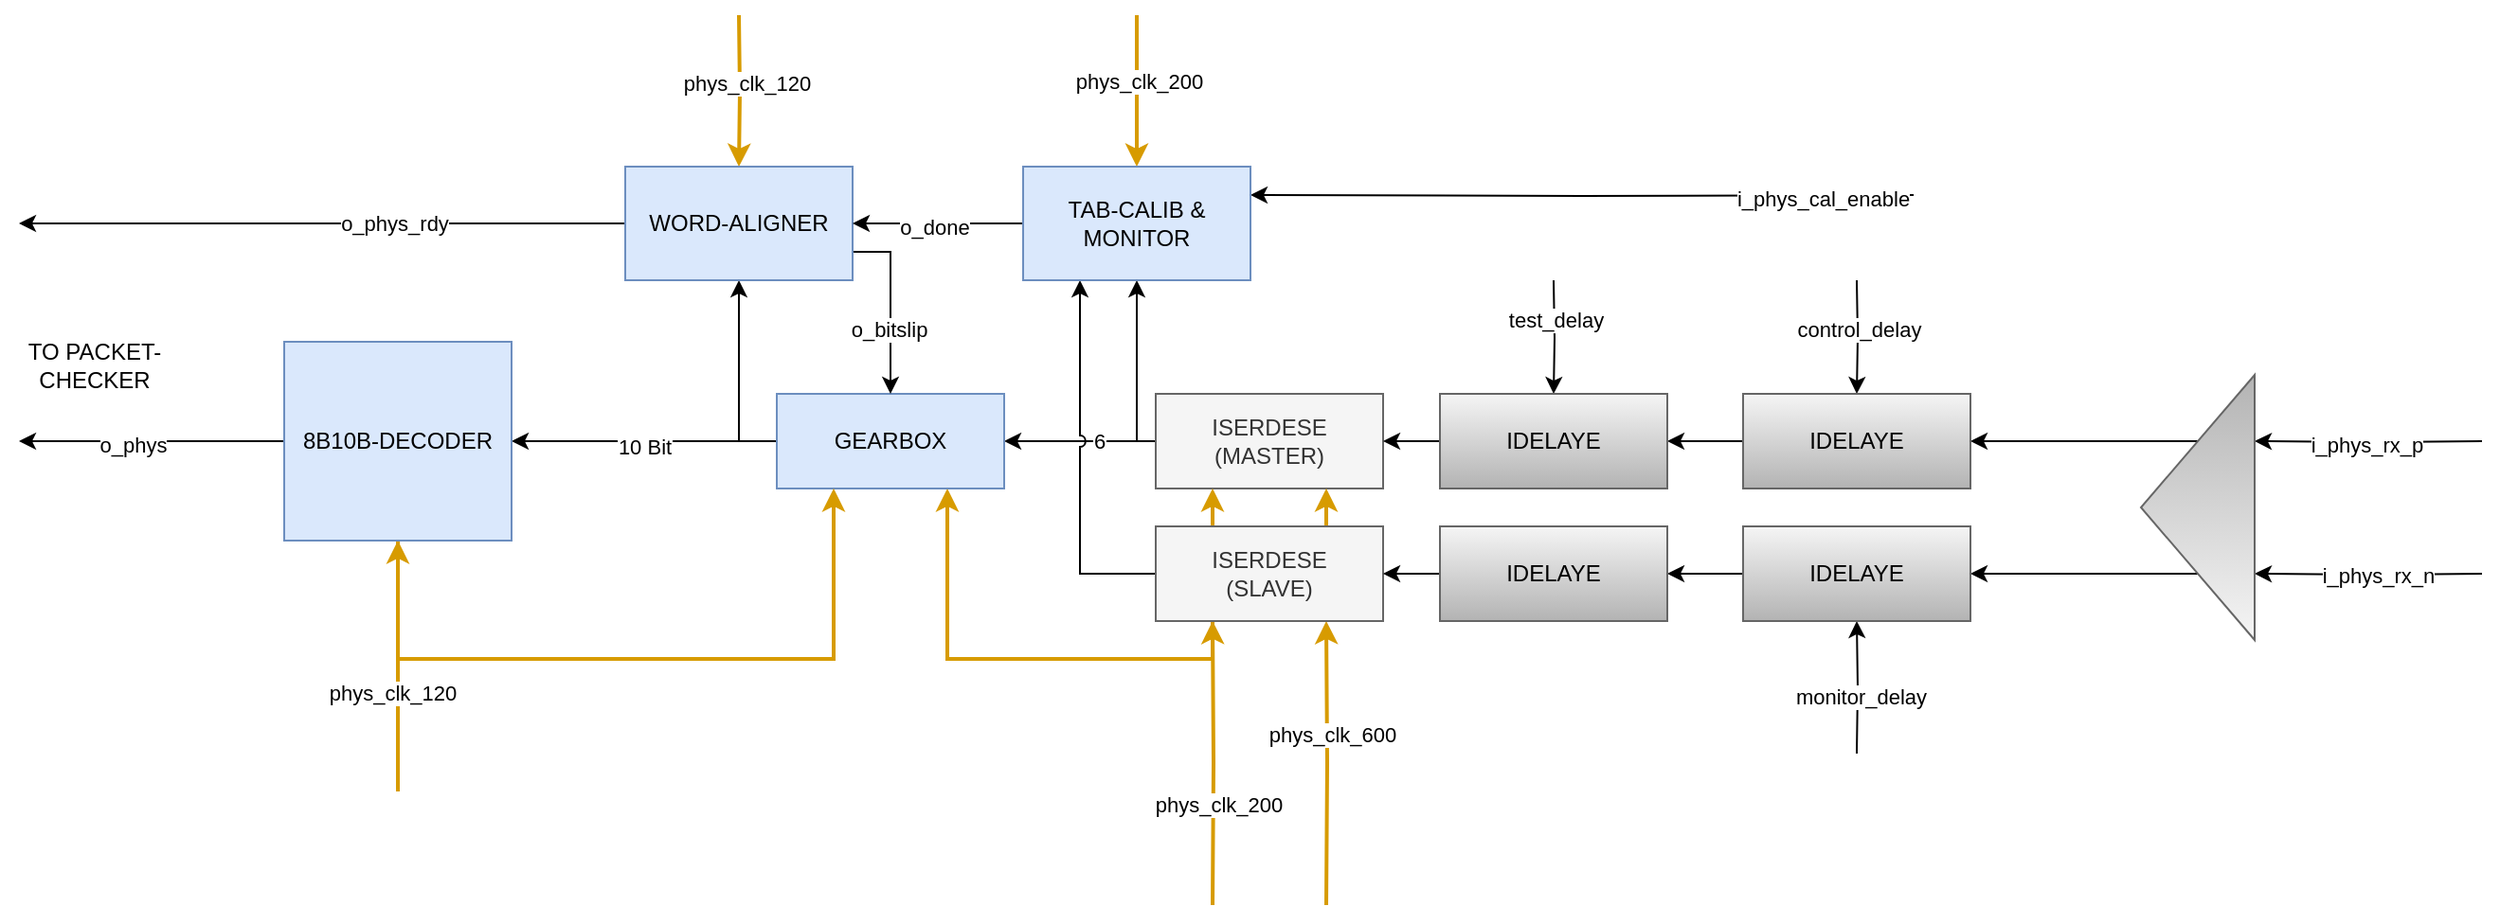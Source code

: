 <mxfile version="24.7.14">
  <diagram name="Page-1" id="dQPBUcdplbM4W3sZB_dt">
    <mxGraphModel dx="1434" dy="772" grid="1" gridSize="10" guides="1" tooltips="1" connect="1" arrows="1" fold="1" page="1" pageScale="1" pageWidth="1654" pageHeight="1169" math="0" shadow="0">
      <root>
        <mxCell id="0" />
        <mxCell id="1" parent="0" />
        <mxCell id="L4a5WxXeyXyCJoMLSGAY-7" style="edgeStyle=orthogonalEdgeStyle;rounded=0;orthogonalLoop=1;jettySize=auto;html=1;exitX=0.5;exitY=1;exitDx=0;exitDy=0;entryX=1;entryY=0.5;entryDx=0;entryDy=0;" parent="1" source="L4a5WxXeyXyCJoMLSGAY-1" target="L4a5WxXeyXyCJoMLSGAY-4" edge="1">
          <mxGeometry relative="1" as="geometry" />
        </mxCell>
        <mxCell id="L4a5WxXeyXyCJoMLSGAY-8" style="edgeStyle=orthogonalEdgeStyle;rounded=0;orthogonalLoop=1;jettySize=auto;html=1;exitX=0.5;exitY=0;exitDx=0;exitDy=0;entryX=1;entryY=0.5;entryDx=0;entryDy=0;" parent="1" source="L4a5WxXeyXyCJoMLSGAY-1" target="L4a5WxXeyXyCJoMLSGAY-6" edge="1">
          <mxGeometry relative="1" as="geometry" />
        </mxCell>
        <mxCell id="L4a5WxXeyXyCJoMLSGAY-9" style="edgeStyle=orthogonalEdgeStyle;rounded=0;orthogonalLoop=1;jettySize=auto;html=1;exitX=0;exitY=0.25;exitDx=0;exitDy=0;entryX=0;entryY=0.25;entryDx=0;entryDy=0;" parent="1" target="L4a5WxXeyXyCJoMLSGAY-1" edge="1">
          <mxGeometry relative="1" as="geometry">
            <mxPoint x="1330" y="335" as="sourcePoint" />
          </mxGeometry>
        </mxCell>
        <mxCell id="L4a5WxXeyXyCJoMLSGAY-21" value="i_phys_rx_n" style="edgeLabel;html=1;align=center;verticalAlign=middle;resizable=0;points=[];" parent="L4a5WxXeyXyCJoMLSGAY-9" vertex="1" connectable="0">
          <mxGeometry x="-0.087" relative="1" as="geometry">
            <mxPoint as="offset" />
          </mxGeometry>
        </mxCell>
        <mxCell id="L4a5WxXeyXyCJoMLSGAY-10" style="edgeStyle=orthogonalEdgeStyle;rounded=0;orthogonalLoop=1;jettySize=auto;html=1;exitX=0;exitY=0.75;exitDx=0;exitDy=0;entryX=0;entryY=0.75;entryDx=0;entryDy=0;" parent="1" target="L4a5WxXeyXyCJoMLSGAY-1" edge="1">
          <mxGeometry relative="1" as="geometry">
            <mxPoint x="1330" y="265" as="sourcePoint" />
          </mxGeometry>
        </mxCell>
        <mxCell id="L4a5WxXeyXyCJoMLSGAY-20" value="i_phys_rx_p" style="edgeLabel;html=1;align=center;verticalAlign=middle;resizable=0;points=[];" parent="L4a5WxXeyXyCJoMLSGAY-10" vertex="1" connectable="0">
          <mxGeometry x="-0.004" y="2" relative="1" as="geometry">
            <mxPoint x="1" y="1" as="offset" />
          </mxGeometry>
        </mxCell>
        <mxCell id="L4a5WxXeyXyCJoMLSGAY-1" value="" style="triangle;whiteSpace=wrap;html=1;rotation=-180;fillColor=#f5f5f5;gradientColor=#b3b3b3;strokeColor=#666666;" parent="1" vertex="1">
          <mxGeometry x="1150" y="230" width="60" height="140" as="geometry" />
        </mxCell>
        <mxCell id="PCBZoRMLWAjel4Z2q-Dw-3" style="edgeStyle=orthogonalEdgeStyle;rounded=0;orthogonalLoop=1;jettySize=auto;html=1;" parent="1" source="L4a5WxXeyXyCJoMLSGAY-4" target="PCBZoRMLWAjel4Z2q-Dw-1" edge="1">
          <mxGeometry relative="1" as="geometry" />
        </mxCell>
        <mxCell id="Ac0lbv0RoUKvkPDVijJz-5" style="edgeStyle=orthogonalEdgeStyle;rounded=0;orthogonalLoop=1;jettySize=auto;html=1;" edge="1" parent="1" target="L4a5WxXeyXyCJoMLSGAY-4">
          <mxGeometry relative="1" as="geometry">
            <mxPoint x="1000" y="180" as="sourcePoint" />
          </mxGeometry>
        </mxCell>
        <mxCell id="Ac0lbv0RoUKvkPDVijJz-6" value="control_delay" style="edgeLabel;html=1;align=center;verticalAlign=middle;resizable=0;points=[];" vertex="1" connectable="0" parent="Ac0lbv0RoUKvkPDVijJz-5">
          <mxGeometry x="-0.141" relative="1" as="geometry">
            <mxPoint as="offset" />
          </mxGeometry>
        </mxCell>
        <mxCell id="L4a5WxXeyXyCJoMLSGAY-4" value="IDELAYE" style="rounded=0;whiteSpace=wrap;html=1;fillColor=#f5f5f5;gradientColor=#b3b3b3;strokeColor=#666666;" parent="1" vertex="1">
          <mxGeometry x="940" y="240" width="120" height="50" as="geometry" />
        </mxCell>
        <mxCell id="PCBZoRMLWAjel4Z2q-Dw-4" style="edgeStyle=orthogonalEdgeStyle;rounded=0;orthogonalLoop=1;jettySize=auto;html=1;entryX=1;entryY=0.5;entryDx=0;entryDy=0;" parent="1" source="L4a5WxXeyXyCJoMLSGAY-6" target="PCBZoRMLWAjel4Z2q-Dw-2" edge="1">
          <mxGeometry relative="1" as="geometry" />
        </mxCell>
        <mxCell id="Ac0lbv0RoUKvkPDVijJz-7" style="edgeStyle=orthogonalEdgeStyle;rounded=0;orthogonalLoop=1;jettySize=auto;html=1;" edge="1" parent="1" target="L4a5WxXeyXyCJoMLSGAY-6">
          <mxGeometry relative="1" as="geometry">
            <mxPoint x="1000" y="430" as="sourcePoint" />
          </mxGeometry>
        </mxCell>
        <mxCell id="Ac0lbv0RoUKvkPDVijJz-8" value="monitor_delay" style="edgeLabel;html=1;align=center;verticalAlign=middle;resizable=0;points=[];" vertex="1" connectable="0" parent="Ac0lbv0RoUKvkPDVijJz-7">
          <mxGeometry x="-0.149" y="-1" relative="1" as="geometry">
            <mxPoint as="offset" />
          </mxGeometry>
        </mxCell>
        <mxCell id="L4a5WxXeyXyCJoMLSGAY-6" value="IDELAYE" style="rounded=0;whiteSpace=wrap;html=1;fillColor=#f5f5f5;gradientColor=#b3b3b3;strokeColor=#666666;" parent="1" vertex="1">
          <mxGeometry x="940" y="310" width="120" height="50" as="geometry" />
        </mxCell>
        <mxCell id="L4a5WxXeyXyCJoMLSGAY-17" style="edgeStyle=orthogonalEdgeStyle;rounded=0;orthogonalLoop=1;jettySize=auto;html=1;entryX=1;entryY=0.5;entryDx=0;entryDy=0;" parent="1" source="L4a5WxXeyXyCJoMLSGAY-12" target="L4a5WxXeyXyCJoMLSGAY-16" edge="1">
          <mxGeometry relative="1" as="geometry" />
        </mxCell>
        <mxCell id="L4a5WxXeyXyCJoMLSGAY-18" value="6" style="edgeLabel;html=1;align=center;verticalAlign=middle;resizable=0;points=[];" parent="L4a5WxXeyXyCJoMLSGAY-17" vertex="1" connectable="0">
          <mxGeometry x="-0.05" y="2" relative="1" as="geometry">
            <mxPoint x="8" y="-2" as="offset" />
          </mxGeometry>
        </mxCell>
        <mxCell id="L4a5WxXeyXyCJoMLSGAY-52" style="edgeStyle=orthogonalEdgeStyle;rounded=0;orthogonalLoop=1;jettySize=auto;html=1;" parent="1" source="L4a5WxXeyXyCJoMLSGAY-12" target="L4a5WxXeyXyCJoMLSGAY-31" edge="1">
          <mxGeometry relative="1" as="geometry">
            <Array as="points">
              <mxPoint x="620" y="265" />
            </Array>
          </mxGeometry>
        </mxCell>
        <mxCell id="L4a5WxXeyXyCJoMLSGAY-12" value="ISERDESE&lt;div&gt;(MASTER)&lt;/div&gt;" style="rounded=0;whiteSpace=wrap;html=1;fillColor=#f5f5f5;fontColor=#333333;strokeColor=#666666;" parent="1" vertex="1">
          <mxGeometry x="630" y="240" width="120" height="50" as="geometry" />
        </mxCell>
        <mxCell id="L4a5WxXeyXyCJoMLSGAY-40" style="edgeStyle=orthogonalEdgeStyle;rounded=0;orthogonalLoop=1;jettySize=auto;html=1;exitX=0.25;exitY=0;exitDx=0;exitDy=0;entryX=0.25;entryY=1;entryDx=0;entryDy=0;fillColor=#ffe6cc;strokeColor=#d79b00;strokeWidth=2;" parent="1" source="L4a5WxXeyXyCJoMLSGAY-14" target="L4a5WxXeyXyCJoMLSGAY-12" edge="1">
          <mxGeometry relative="1" as="geometry" />
        </mxCell>
        <mxCell id="L4a5WxXeyXyCJoMLSGAY-41" style="edgeStyle=orthogonalEdgeStyle;rounded=0;orthogonalLoop=1;jettySize=auto;html=1;exitX=0.75;exitY=0;exitDx=0;exitDy=0;entryX=0.75;entryY=1;entryDx=0;entryDy=0;fillColor=#ffe6cc;strokeColor=#d79b00;strokeWidth=2;" parent="1" source="L4a5WxXeyXyCJoMLSGAY-14" target="L4a5WxXeyXyCJoMLSGAY-12" edge="1">
          <mxGeometry relative="1" as="geometry" />
        </mxCell>
        <mxCell id="L4a5WxXeyXyCJoMLSGAY-42" style="edgeStyle=orthogonalEdgeStyle;rounded=0;orthogonalLoop=1;jettySize=auto;html=1;exitX=0.25;exitY=1;exitDx=0;exitDy=0;entryX=0.25;entryY=1;entryDx=0;entryDy=0;strokeWidth=2;fillColor=#ffe6cc;strokeColor=#d79b00;" parent="1" target="L4a5WxXeyXyCJoMLSGAY-14" edge="1">
          <mxGeometry relative="1" as="geometry">
            <mxPoint x="660" y="510" as="sourcePoint" />
          </mxGeometry>
        </mxCell>
        <mxCell id="L4a5WxXeyXyCJoMLSGAY-48" value="phys_clk_200" style="edgeLabel;html=1;align=center;verticalAlign=middle;resizable=0;points=[];" parent="L4a5WxXeyXyCJoMLSGAY-42" vertex="1" connectable="0">
          <mxGeometry x="-0.295" y="-2" relative="1" as="geometry">
            <mxPoint as="offset" />
          </mxGeometry>
        </mxCell>
        <mxCell id="L4a5WxXeyXyCJoMLSGAY-43" style="edgeStyle=orthogonalEdgeStyle;rounded=0;orthogonalLoop=1;jettySize=auto;html=1;exitX=0.75;exitY=1;exitDx=0;exitDy=0;entryX=0.75;entryY=1;entryDx=0;entryDy=0;strokeWidth=2;fillColor=#ffe6cc;strokeColor=#d79b00;" parent="1" target="L4a5WxXeyXyCJoMLSGAY-14" edge="1">
          <mxGeometry relative="1" as="geometry">
            <mxPoint x="720" y="510" as="sourcePoint" />
          </mxGeometry>
        </mxCell>
        <mxCell id="L4a5WxXeyXyCJoMLSGAY-49" value="phys_clk_600" style="edgeLabel;html=1;align=center;verticalAlign=middle;resizable=0;points=[];" parent="L4a5WxXeyXyCJoMLSGAY-43" vertex="1" connectable="0">
          <mxGeometry x="-0.269" y="-2" relative="1" as="geometry">
            <mxPoint y="-35" as="offset" />
          </mxGeometry>
        </mxCell>
        <mxCell id="L4a5WxXeyXyCJoMLSGAY-51" style="edgeStyle=orthogonalEdgeStyle;rounded=0;orthogonalLoop=1;jettySize=auto;html=1;entryX=0.25;entryY=1;entryDx=0;entryDy=0;jumpStyle=arc;" parent="1" source="L4a5WxXeyXyCJoMLSGAY-14" target="L4a5WxXeyXyCJoMLSGAY-31" edge="1">
          <mxGeometry relative="1" as="geometry">
            <Array as="points">
              <mxPoint x="590" y="335" />
            </Array>
          </mxGeometry>
        </mxCell>
        <mxCell id="L4a5WxXeyXyCJoMLSGAY-60" style="edgeStyle=orthogonalEdgeStyle;rounded=0;orthogonalLoop=1;jettySize=auto;html=1;exitX=0.25;exitY=1;exitDx=0;exitDy=0;entryX=0.75;entryY=1;entryDx=0;entryDy=0;fillColor=#ffe6cc;strokeColor=#d79b00;strokeWidth=2;" parent="1" source="L4a5WxXeyXyCJoMLSGAY-14" target="L4a5WxXeyXyCJoMLSGAY-16" edge="1">
          <mxGeometry relative="1" as="geometry" />
        </mxCell>
        <mxCell id="L4a5WxXeyXyCJoMLSGAY-14" value="ISERDESE&lt;div&gt;(SLAVE)&lt;/div&gt;" style="rounded=0;whiteSpace=wrap;html=1;fillColor=#f5f5f5;fontColor=#333333;strokeColor=#666666;" parent="1" vertex="1">
          <mxGeometry x="630" y="310" width="120" height="50" as="geometry" />
        </mxCell>
        <mxCell id="L4a5WxXeyXyCJoMLSGAY-19" style="edgeStyle=orthogonalEdgeStyle;rounded=0;orthogonalLoop=1;jettySize=auto;html=1;" parent="1" source="L4a5WxXeyXyCJoMLSGAY-16" edge="1">
          <mxGeometry relative="1" as="geometry">
            <mxPoint x="290" y="265" as="targetPoint" />
          </mxGeometry>
        </mxCell>
        <mxCell id="L4a5WxXeyXyCJoMLSGAY-26" value="10 Bit" style="edgeLabel;html=1;align=center;verticalAlign=middle;resizable=0;points=[];" parent="L4a5WxXeyXyCJoMLSGAY-19" vertex="1" connectable="0">
          <mxGeometry x="0.011" y="2" relative="1" as="geometry">
            <mxPoint as="offset" />
          </mxGeometry>
        </mxCell>
        <mxCell id="L4a5WxXeyXyCJoMLSGAY-23" style="edgeStyle=orthogonalEdgeStyle;rounded=0;orthogonalLoop=1;jettySize=auto;html=1;entryX=0.5;entryY=1;entryDx=0;entryDy=0;" parent="1" source="L4a5WxXeyXyCJoMLSGAY-16" target="L4a5WxXeyXyCJoMLSGAY-22" edge="1">
          <mxGeometry relative="1" as="geometry">
            <Array as="points">
              <mxPoint x="410" y="265" />
            </Array>
          </mxGeometry>
        </mxCell>
        <mxCell id="L4a5WxXeyXyCJoMLSGAY-16" value="GEARBOX" style="rounded=0;whiteSpace=wrap;html=1;fillColor=#dae8fc;strokeColor=#6c8ebf;" parent="1" vertex="1">
          <mxGeometry x="430" y="240" width="120" height="50" as="geometry" />
        </mxCell>
        <mxCell id="L4a5WxXeyXyCJoMLSGAY-24" style="edgeStyle=orthogonalEdgeStyle;rounded=0;orthogonalLoop=1;jettySize=auto;html=1;exitX=1;exitY=0.75;exitDx=0;exitDy=0;entryX=0.5;entryY=0;entryDx=0;entryDy=0;" parent="1" source="L4a5WxXeyXyCJoMLSGAY-22" target="L4a5WxXeyXyCJoMLSGAY-16" edge="1">
          <mxGeometry relative="1" as="geometry" />
        </mxCell>
        <mxCell id="L4a5WxXeyXyCJoMLSGAY-25" value="o_bitslip" style="edgeLabel;html=1;align=center;verticalAlign=middle;resizable=0;points=[];" parent="L4a5WxXeyXyCJoMLSGAY-24" vertex="1" connectable="0">
          <mxGeometry x="0.284" y="-1" relative="1" as="geometry">
            <mxPoint as="offset" />
          </mxGeometry>
        </mxCell>
        <mxCell id="L4a5WxXeyXyCJoMLSGAY-37" style="edgeStyle=orthogonalEdgeStyle;rounded=0;orthogonalLoop=1;jettySize=auto;html=1;" parent="1" source="L4a5WxXeyXyCJoMLSGAY-22" edge="1">
          <mxGeometry relative="1" as="geometry">
            <mxPoint x="30" y="150" as="targetPoint" />
          </mxGeometry>
        </mxCell>
        <mxCell id="L4a5WxXeyXyCJoMLSGAY-38" value="o_phys_rdy" style="edgeLabel;html=1;align=center;verticalAlign=middle;resizable=0;points=[];" parent="L4a5WxXeyXyCJoMLSGAY-37" vertex="1" connectable="0">
          <mxGeometry x="-0.239" relative="1" as="geometry">
            <mxPoint as="offset" />
          </mxGeometry>
        </mxCell>
        <mxCell id="L4a5WxXeyXyCJoMLSGAY-44" style="edgeStyle=orthogonalEdgeStyle;rounded=0;orthogonalLoop=1;jettySize=auto;html=1;fillColor=#ffe6cc;strokeColor=#d79b00;strokeWidth=2;" parent="1" target="L4a5WxXeyXyCJoMLSGAY-22" edge="1">
          <mxGeometry relative="1" as="geometry">
            <mxPoint x="410" y="40" as="sourcePoint" />
          </mxGeometry>
        </mxCell>
        <mxCell id="L4a5WxXeyXyCJoMLSGAY-45" value="phys_clk_120" style="edgeLabel;html=1;align=center;verticalAlign=middle;resizable=0;points=[];" parent="L4a5WxXeyXyCJoMLSGAY-44" vertex="1" connectable="0">
          <mxGeometry x="-0.105" y="3" relative="1" as="geometry">
            <mxPoint as="offset" />
          </mxGeometry>
        </mxCell>
        <mxCell id="L4a5WxXeyXyCJoMLSGAY-22" value="WORD-ALIGNER" style="rounded=0;whiteSpace=wrap;html=1;fillColor=#dae8fc;strokeColor=#6c8ebf;" parent="1" vertex="1">
          <mxGeometry x="350" y="120" width="120" height="60" as="geometry" />
        </mxCell>
        <mxCell id="L4a5WxXeyXyCJoMLSGAY-28" style="edgeStyle=orthogonalEdgeStyle;rounded=0;orthogonalLoop=1;jettySize=auto;html=1;" parent="1" source="L4a5WxXeyXyCJoMLSGAY-27" edge="1">
          <mxGeometry relative="1" as="geometry">
            <mxPoint x="30" y="265" as="targetPoint" />
          </mxGeometry>
        </mxCell>
        <mxCell id="L4a5WxXeyXyCJoMLSGAY-29" value="o_phys" style="edgeLabel;html=1;align=center;verticalAlign=middle;resizable=0;points=[];" parent="L4a5WxXeyXyCJoMLSGAY-28" vertex="1" connectable="0">
          <mxGeometry x="0.153" y="1" relative="1" as="geometry">
            <mxPoint as="offset" />
          </mxGeometry>
        </mxCell>
        <mxCell id="L4a5WxXeyXyCJoMLSGAY-61" style="edgeStyle=orthogonalEdgeStyle;rounded=0;orthogonalLoop=1;jettySize=auto;html=1;fillColor=#ffe6cc;strokeColor=#d79b00;strokeWidth=2;" parent="1" target="L4a5WxXeyXyCJoMLSGAY-27" edge="1">
          <mxGeometry relative="1" as="geometry">
            <mxPoint x="230" y="450" as="sourcePoint" />
            <Array as="points">
              <mxPoint x="230" y="410" />
              <mxPoint x="230" y="410" />
            </Array>
          </mxGeometry>
        </mxCell>
        <mxCell id="L4a5WxXeyXyCJoMLSGAY-62" value="phys_clk_120" style="edgeLabel;html=1;align=center;verticalAlign=middle;resizable=0;points=[];" parent="L4a5WxXeyXyCJoMLSGAY-61" vertex="1" connectable="0">
          <mxGeometry x="-0.215" y="3" relative="1" as="geometry">
            <mxPoint as="offset" />
          </mxGeometry>
        </mxCell>
        <mxCell id="L4a5WxXeyXyCJoMLSGAY-63" style="edgeStyle=orthogonalEdgeStyle;rounded=0;orthogonalLoop=1;jettySize=auto;html=1;entryX=0.25;entryY=1;entryDx=0;entryDy=0;fillColor=#ffe6cc;strokeColor=#d79b00;strokeWidth=2;" parent="1" source="L4a5WxXeyXyCJoMLSGAY-27" target="L4a5WxXeyXyCJoMLSGAY-16" edge="1">
          <mxGeometry relative="1" as="geometry">
            <Array as="points">
              <mxPoint x="230" y="380" />
              <mxPoint x="460" y="380" />
            </Array>
          </mxGeometry>
        </mxCell>
        <mxCell id="L4a5WxXeyXyCJoMLSGAY-27" value="8B10B-DECODER" style="rounded=0;whiteSpace=wrap;html=1;fillColor=#dae8fc;strokeColor=#6c8ebf;" parent="1" vertex="1">
          <mxGeometry x="170" y="212.5" width="120" height="105" as="geometry" />
        </mxCell>
        <mxCell id="L4a5WxXeyXyCJoMLSGAY-30" value="TO PACKET-CHECKER" style="text;html=1;align=center;verticalAlign=middle;whiteSpace=wrap;rounded=0;" parent="1" vertex="1">
          <mxGeometry x="20" y="210" width="100" height="30" as="geometry" />
        </mxCell>
        <mxCell id="L4a5WxXeyXyCJoMLSGAY-35" style="edgeStyle=orthogonalEdgeStyle;rounded=0;orthogonalLoop=1;jettySize=auto;html=1;entryX=1;entryY=0.5;entryDx=0;entryDy=0;" parent="1" source="L4a5WxXeyXyCJoMLSGAY-31" target="L4a5WxXeyXyCJoMLSGAY-22" edge="1">
          <mxGeometry relative="1" as="geometry" />
        </mxCell>
        <mxCell id="L4a5WxXeyXyCJoMLSGAY-36" value="o_done" style="edgeLabel;html=1;align=center;verticalAlign=middle;resizable=0;points=[];" parent="L4a5WxXeyXyCJoMLSGAY-35" vertex="1" connectable="0">
          <mxGeometry x="0.05" y="2" relative="1" as="geometry">
            <mxPoint as="offset" />
          </mxGeometry>
        </mxCell>
        <mxCell id="L4a5WxXeyXyCJoMLSGAY-46" style="edgeStyle=orthogonalEdgeStyle;rounded=0;orthogonalLoop=1;jettySize=auto;html=1;fillColor=#ffe6cc;strokeColor=#d79b00;strokeWidth=2;" parent="1" target="L4a5WxXeyXyCJoMLSGAY-31" edge="1">
          <mxGeometry relative="1" as="geometry">
            <mxPoint x="620" y="40" as="sourcePoint" />
            <Array as="points">
              <mxPoint x="620" y="40" />
            </Array>
          </mxGeometry>
        </mxCell>
        <mxCell id="L4a5WxXeyXyCJoMLSGAY-47" value="phys_clk_200" style="edgeLabel;html=1;align=center;verticalAlign=middle;resizable=0;points=[];" parent="L4a5WxXeyXyCJoMLSGAY-46" vertex="1" connectable="0">
          <mxGeometry x="-0.13" y="1" relative="1" as="geometry">
            <mxPoint as="offset" />
          </mxGeometry>
        </mxCell>
        <mxCell id="L4a5WxXeyXyCJoMLSGAY-64" style="edgeStyle=orthogonalEdgeStyle;rounded=0;orthogonalLoop=1;jettySize=auto;html=1;exitX=1;exitY=0.25;exitDx=0;exitDy=0;entryX=1;entryY=0.25;entryDx=0;entryDy=0;" parent="1" target="L4a5WxXeyXyCJoMLSGAY-31" edge="1">
          <mxGeometry relative="1" as="geometry">
            <mxPoint x="1030" y="135" as="sourcePoint" />
          </mxGeometry>
        </mxCell>
        <mxCell id="L4a5WxXeyXyCJoMLSGAY-65" value="i_phys_cal_enable" style="edgeLabel;html=1;align=center;verticalAlign=middle;resizable=0;points=[];" parent="L4a5WxXeyXyCJoMLSGAY-64" vertex="1" connectable="0">
          <mxGeometry x="-0.726" y="2" relative="1" as="geometry">
            <mxPoint as="offset" />
          </mxGeometry>
        </mxCell>
        <mxCell id="L4a5WxXeyXyCJoMLSGAY-31" value="TAB-CALIB &amp;amp;&lt;div&gt;MONITOR&lt;/div&gt;" style="rounded=0;whiteSpace=wrap;html=1;fillColor=#dae8fc;strokeColor=#6c8ebf;" parent="1" vertex="1">
          <mxGeometry x="560" y="120" width="120" height="60" as="geometry" />
        </mxCell>
        <mxCell id="Ac0lbv0RoUKvkPDVijJz-1" style="edgeStyle=orthogonalEdgeStyle;rounded=0;orthogonalLoop=1;jettySize=auto;html=1;" edge="1" parent="1" source="PCBZoRMLWAjel4Z2q-Dw-1" target="L4a5WxXeyXyCJoMLSGAY-12">
          <mxGeometry relative="1" as="geometry" />
        </mxCell>
        <mxCell id="Ac0lbv0RoUKvkPDVijJz-3" style="edgeStyle=orthogonalEdgeStyle;rounded=0;orthogonalLoop=1;jettySize=auto;html=1;" edge="1" parent="1" target="PCBZoRMLWAjel4Z2q-Dw-1">
          <mxGeometry relative="1" as="geometry">
            <mxPoint x="840" y="180" as="sourcePoint" />
          </mxGeometry>
        </mxCell>
        <mxCell id="Ac0lbv0RoUKvkPDVijJz-4" value="test_delay" style="edgeLabel;html=1;align=center;verticalAlign=middle;resizable=0;points=[];" vertex="1" connectable="0" parent="Ac0lbv0RoUKvkPDVijJz-3">
          <mxGeometry x="-0.306" relative="1" as="geometry">
            <mxPoint as="offset" />
          </mxGeometry>
        </mxCell>
        <mxCell id="PCBZoRMLWAjel4Z2q-Dw-1" value="IDELAYE" style="rounded=0;whiteSpace=wrap;html=1;fillColor=#f5f5f5;gradientColor=#b3b3b3;strokeColor=#666666;" parent="1" vertex="1">
          <mxGeometry x="780" y="240" width="120" height="50" as="geometry" />
        </mxCell>
        <mxCell id="Ac0lbv0RoUKvkPDVijJz-2" style="edgeStyle=orthogonalEdgeStyle;rounded=0;orthogonalLoop=1;jettySize=auto;html=1;entryX=1;entryY=0.5;entryDx=0;entryDy=0;" edge="1" parent="1" source="PCBZoRMLWAjel4Z2q-Dw-2" target="L4a5WxXeyXyCJoMLSGAY-14">
          <mxGeometry relative="1" as="geometry" />
        </mxCell>
        <mxCell id="PCBZoRMLWAjel4Z2q-Dw-2" value="IDELAYE" style="rounded=0;whiteSpace=wrap;html=1;fillColor=#f5f5f5;gradientColor=#b3b3b3;strokeColor=#666666;" parent="1" vertex="1">
          <mxGeometry x="780" y="310" width="120" height="50" as="geometry" />
        </mxCell>
      </root>
    </mxGraphModel>
  </diagram>
</mxfile>
